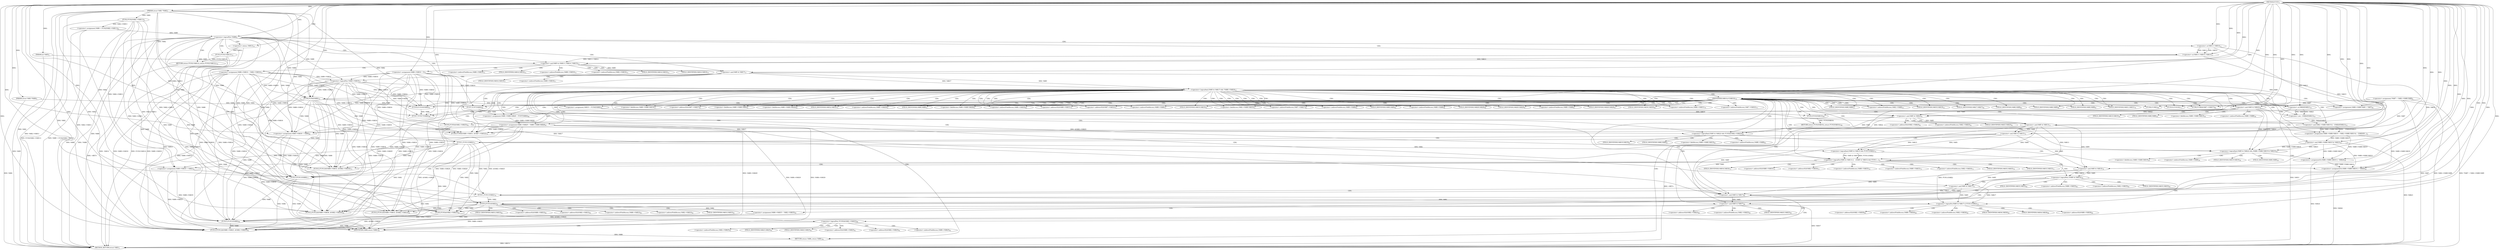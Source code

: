 digraph "FUN1" {  
"8" [label = <(METHOD,FUN1)<SUB>1</SUB>> ]
"289" [label = <(METHOD_RETURN,struct VAR1)<SUB>1</SUB>> ]
"9" [label = <(PARAM,struct VAR1 *VAR2)<SUB>1</SUB>> ]
"10" [label = <(PARAM,struct VAR3 *VAR4)<SUB>1</SUB>> ]
"11" [label = <(PARAM,int VAR5)<SUB>2</SUB>> ]
"14" [label = <(&lt;operator&gt;.assignment,*VAR7 = VAR2-&gt;VAR8.VAR9)<SUB>4</SUB>> ]
"23" [label = <(&lt;operator&gt;.assignment,VAR8 = FUN2(VAR2-&gt;VAR11))<SUB>8</SUB>> ]
"78" [label = <(&lt;operator&gt;.assignment,VAR8-&gt;VAR8.VAR19 = VAR2-&gt;VAR8.VAR19 &amp; ~(VAR20|V...)<SUB>23</SUB>> ]
"132" [label = <(FUN6,FUN6(&amp;VAR7-&gt;VAR27))<SUB>64</SUB>> ]
"137" [label = <(&lt;operator&gt;.assignment,VAR8-&gt;VAR8.VAR9 = VAR7)<SUB>65</SUB>> ]
"144" [label = <(&lt;operator&gt;.assignment,VAR8-&gt;VAR8.VAR28 = FUN7(VAR4))<SUB>66</SUB>> ]
"152" [label = <(&lt;operator&gt;.assignment,VAR8-&gt;VAR29 = VAR8-&gt;VAR8.VAR28)<SUB>67</SUB>> ]
"161" [label = <(&lt;operator&gt;.assignment,VAR8-&gt;VAR30 = VAR8)<SUB>68</SUB>> ]
"166" [label = <(FUN8,FUN8())<SUB>69</SUB>> ]
"167" [label = <(FUN9,FUN9(&amp;VAR8-&gt;VAR31, &amp;VAR7-&gt;VAR32))<SUB>70</SUB>> ]
"176" [label = <(FUN10,FUN10())<SUB>71</SUB>> ]
"279" [label = <(RETURN,return VAR8;,return VAR8;)<SUB>94</SUB>> ]
"282" [label = <(FUN16,FUN16(VAR8))<SUB>97</SUB>> ]
"284" [label = <(FUN17,FUN17(VAR8))<SUB>98</SUB>> ]
"286" [label = <(RETURN,return FUN3(VAR10);,return FUN3(VAR10);)<SUB>99</SUB>> ]
"30" [label = <(&lt;operator&gt;.logicalNot,!VAR8)<SUB>9</SUB>> ]
"38" [label = <(&lt;operator&gt;.and,VAR5 &amp; (VAR13 | VAR14 | VAR15))<SUB>12</SUB>> ]
"61" [label = <(&lt;operator&gt;.logicalAnd,(VAR5 &amp; VAR17) &amp;&amp; !VAR8-&gt;VAR16)<SUB>17</SUB>> ]
"95" [label = <(&lt;operator&gt;.logicalAnd,(VAR5 &amp; VAR22) &amp;&amp; (VAR8-&gt;VAR8.VAR19 &amp; VAR23))<SUB>26</SUB>> ]
"115" [label = <(&lt;operator&gt;.logicalAnd,(VAR5 &amp; VAR22) &amp;&amp; FUN5(&amp;VAR2-&gt;VAR25))<SUB>61</SUB>> ]
"178" [label = <(&lt;operator&gt;.logicalOr,(VAR5 &amp; VAR13) ||
	    ((VAR5 &amp; VAR15) &amp;&amp; FUN11...)<SUB>73</SUB>> ]
"251" [label = <(&lt;operator&gt;.and,VAR5 &amp; VAR17)<SUB>85</SUB>> ]
"258" [label = <(&lt;operator&gt;.and,VAR5 &amp; VAR37)<SUB>89</SUB>> ]
"280" [label = <(IDENTIFIER,VAR8,return VAR8;)<SUB>94</SUB>> ]
"287" [label = <(FUN3,FUN3(VAR10))<SUB>99</SUB>> ]
"25" [label = <(FUN2,FUN2(VAR2-&gt;VAR11))<SUB>8</SUB>> ]
"33" [label = <(RETURN,return FUN3(-VAR12);,return FUN3(-VAR12);)<SUB>10</SUB>> ]
"46" [label = <(&lt;operator&gt;.assignment,VAR8-&gt;VAR16 = 0)<SUB>13</SUB>> ]
"70" [label = <(&lt;operator&gt;.assignment,VAR10 = FUN4(VAR8))<SUB>18</SUB>> ]
"84" [label = <(&lt;operator&gt;.and,VAR2-&gt;VAR8.VAR19 &amp; ~(VAR20|VAR21))<SUB>23</SUB>> ]
"107" [label = <(&lt;operators&gt;.assignmentOr,VAR8-&gt;VAR8.VAR19 |= VAR24)<SUB>28</SUB>> ]
"125" [label = <(&lt;operators&gt;.assignmentOr,VAR8-&gt;VAR8.VAR19 |= VAR26)<SUB>62</SUB>> ]
"150" [label = <(FUN7,FUN7(VAR4))<SUB>66</SUB>> ]
"189" [label = <(FUN12,FUN12(&amp;VAR8-&gt;VAR33, &amp;VAR2-&gt;VAR34))<SUB>75</SUB>> ]
"198" [label = <(&lt;operator&gt;.assignment,VAR8-&gt;VAR35 = VAR2)<SUB>76</SUB>> ]
"203" [label = <(FUN13,FUN13(VAR8))<SUB>77</SUB>> ]
"255" [label = <(FUN15,FUN15(VAR8))<SUB>86</SUB>> ]
"34" [label = <(FUN3,FUN3(-VAR12))<SUB>10</SUB>> ]
"40" [label = <(&lt;operator&gt;.or,VAR13 | VAR14 | VAR15)<SUB>12</SUB>> ]
"53" [label = <(&lt;operator&gt;.assignment,VAR8-&gt;VAR16 = VAR2-&gt;VAR16)<SUB>15</SUB>> ]
"62" [label = <(&lt;operator&gt;.and,VAR5 &amp; VAR17)<SUB>17</SUB>> ]
"65" [label = <(&lt;operator&gt;.logicalNot,!VAR8-&gt;VAR16)<SUB>17</SUB>> ]
"75" [label = <(IDENTIFIER,VAR10,if (VAR10))<SUB>19</SUB>> ]
"90" [label = <(&lt;operator&gt;.not,~(VAR20|VAR21))<SUB>23</SUB>> ]
"96" [label = <(&lt;operator&gt;.and,VAR5 &amp; VAR22)<SUB>26</SUB>> ]
"99" [label = <(&lt;operator&gt;.and,VAR8-&gt;VAR8.VAR19 &amp; VAR23)<SUB>26</SUB>> ]
"116" [label = <(&lt;operator&gt;.and,VAR5 &amp; VAR22)<SUB>61</SUB>> ]
"119" [label = <(FUN5,FUN5(&amp;VAR2-&gt;VAR25))<SUB>61</SUB>> ]
"179" [label = <(&lt;operator&gt;.and,VAR5 &amp; VAR13)<SUB>73</SUB>> ]
"182" [label = <(&lt;operator&gt;.logicalAnd,(VAR5 &amp; VAR15) &amp;&amp; FUN11(VAR2))<SUB>74</SUB>> ]
"263" [label = <(&lt;operator&gt;.logicalNot,!FUN5(&amp;VAR2-&gt;VAR25))<SUB>90</SUB>> ]
"41" [label = <(&lt;operator&gt;.or,VAR13 | VAR14)<SUB>12</SUB>> ]
"72" [label = <(FUN4,FUN4(VAR8))<SUB>18</SUB>> ]
"91" [label = <(&lt;operator&gt;.or,VAR20|VAR21)<SUB>23</SUB>> ]
"183" [label = <(&lt;operator&gt;.and,VAR5 &amp; VAR15)<SUB>74</SUB>> ]
"186" [label = <(FUN11,FUN11(VAR2))<SUB>74</SUB>> ]
"208" [label = <(&lt;operator&gt;.logicalNot,!(VAR5 &amp; VAR14))<SUB>78</SUB>> ]
"270" [label = <(FUN12,FUN12(&amp;VAR8-&gt;VAR25, &amp;VAR2-&gt;VAR25))<SUB>91</SUB>> ]
"35" [label = <(&lt;operator&gt;.minus,-VAR12)<SUB>10</SUB>> ]
"243" [label = <(&lt;operator&gt;.assignment,VAR8-&gt;VAR35 = VAR2-&gt;VAR35)<SUB>83</SUB>> ]
"264" [label = <(FUN5,FUN5(&amp;VAR2-&gt;VAR25))<SUB>90</SUB>> ]
"209" [label = <(&lt;operator&gt;.and,VAR5 &amp; VAR14)<SUB>78</SUB>> ]
"214" [label = <(&lt;operator&gt;.logicalOr,(VAR5 &amp; VAR17) || FUN11(VAR2))<SUB>79</SUB>> ]
"231" [label = <(FUN14,FUN14(VAR2))<SUB>81</SUB>> ]
"221" [label = <(FUN12,FUN12(&amp;VAR8-&gt;VAR36, &amp;VAR2-&gt;VAR36))<SUB>80</SUB>> ]
"234" [label = <(FUN12,FUN12(&amp;VAR8-&gt;VAR33, &amp;VAR2-&gt;VAR33))<SUB>82</SUB>> ]
"215" [label = <(&lt;operator&gt;.and,VAR5 &amp; VAR17)<SUB>79</SUB>> ]
"218" [label = <(FUN11,FUN11(VAR2))<SUB>79</SUB>> ]
"79" [label = <(&lt;operator&gt;.fieldAccess,VAR8-&gt;VAR8.VAR19)<SUB>23</SUB>> ]
"133" [label = <(&lt;operator&gt;.addressOf,&amp;VAR7-&gt;VAR27)<SUB>64</SUB>> ]
"138" [label = <(&lt;operator&gt;.fieldAccess,VAR8-&gt;VAR8.VAR9)<SUB>65</SUB>> ]
"145" [label = <(&lt;operator&gt;.fieldAccess,VAR8-&gt;VAR8.VAR28)<SUB>66</SUB>> ]
"153" [label = <(&lt;operator&gt;.indirectFieldAccess,VAR8-&gt;VAR29)<SUB>67</SUB>> ]
"156" [label = <(&lt;operator&gt;.fieldAccess,VAR8-&gt;VAR8.VAR28)<SUB>67</SUB>> ]
"162" [label = <(&lt;operator&gt;.indirectFieldAccess,VAR8-&gt;VAR30)<SUB>68</SUB>> ]
"168" [label = <(&lt;operator&gt;.addressOf,&amp;VAR8-&gt;VAR31)<SUB>70</SUB>> ]
"172" [label = <(&lt;operator&gt;.addressOf,&amp;VAR7-&gt;VAR32)<SUB>70</SUB>> ]
"80" [label = <(&lt;operator&gt;.indirectFieldAccess,VAR8-&gt;VAR8)<SUB>23</SUB>> ]
"83" [label = <(FIELD_IDENTIFIER,VAR19,VAR19)<SUB>23</SUB>> ]
"85" [label = <(&lt;operator&gt;.fieldAccess,VAR2-&gt;VAR8.VAR19)<SUB>23</SUB>> ]
"134" [label = <(&lt;operator&gt;.indirectFieldAccess,VAR7-&gt;VAR27)<SUB>64</SUB>> ]
"139" [label = <(&lt;operator&gt;.indirectFieldAccess,VAR8-&gt;VAR8)<SUB>65</SUB>> ]
"142" [label = <(FIELD_IDENTIFIER,VAR9,VAR9)<SUB>65</SUB>> ]
"146" [label = <(&lt;operator&gt;.indirectFieldAccess,VAR8-&gt;VAR8)<SUB>66</SUB>> ]
"149" [label = <(FIELD_IDENTIFIER,VAR28,VAR28)<SUB>66</SUB>> ]
"155" [label = <(FIELD_IDENTIFIER,VAR29,VAR29)<SUB>67</SUB>> ]
"157" [label = <(&lt;operator&gt;.indirectFieldAccess,VAR8-&gt;VAR8)<SUB>67</SUB>> ]
"160" [label = <(FIELD_IDENTIFIER,VAR28,VAR28)<SUB>67</SUB>> ]
"164" [label = <(FIELD_IDENTIFIER,VAR30,VAR30)<SUB>68</SUB>> ]
"169" [label = <(&lt;operator&gt;.indirectFieldAccess,VAR8-&gt;VAR31)<SUB>70</SUB>> ]
"173" [label = <(&lt;operator&gt;.indirectFieldAccess,VAR7-&gt;VAR32)<SUB>70</SUB>> ]
"47" [label = <(&lt;operator&gt;.indirectFieldAccess,VAR8-&gt;VAR16)<SUB>13</SUB>> ]
"66" [label = <(&lt;operator&gt;.indirectFieldAccess,VAR8-&gt;VAR16)<SUB>17</SUB>> ]
"82" [label = <(FIELD_IDENTIFIER,VAR8,VAR8)<SUB>23</SUB>> ]
"86" [label = <(&lt;operator&gt;.indirectFieldAccess,VAR2-&gt;VAR8)<SUB>23</SUB>> ]
"89" [label = <(FIELD_IDENTIFIER,VAR19,VAR19)<SUB>23</SUB>> ]
"100" [label = <(&lt;operator&gt;.fieldAccess,VAR8-&gt;VAR8.VAR19)<SUB>26</SUB>> ]
"108" [label = <(&lt;operator&gt;.fieldAccess,VAR8-&gt;VAR8.VAR19)<SUB>28</SUB>> ]
"120" [label = <(&lt;operator&gt;.addressOf,&amp;VAR2-&gt;VAR25)<SUB>61</SUB>> ]
"126" [label = <(&lt;operator&gt;.fieldAccess,VAR8-&gt;VAR8.VAR19)<SUB>62</SUB>> ]
"136" [label = <(FIELD_IDENTIFIER,VAR27,VAR27)<SUB>64</SUB>> ]
"141" [label = <(FIELD_IDENTIFIER,VAR8,VAR8)<SUB>65</SUB>> ]
"148" [label = <(FIELD_IDENTIFIER,VAR8,VAR8)<SUB>66</SUB>> ]
"159" [label = <(FIELD_IDENTIFIER,VAR8,VAR8)<SUB>67</SUB>> ]
"171" [label = <(FIELD_IDENTIFIER,VAR31,VAR31)<SUB>70</SUB>> ]
"175" [label = <(FIELD_IDENTIFIER,VAR32,VAR32)<SUB>70</SUB>> ]
"190" [label = <(&lt;operator&gt;.addressOf,&amp;VAR8-&gt;VAR33)<SUB>75</SUB>> ]
"194" [label = <(&lt;operator&gt;.addressOf,&amp;VAR2-&gt;VAR34)<SUB>75</SUB>> ]
"199" [label = <(&lt;operator&gt;.indirectFieldAccess,VAR8-&gt;VAR35)<SUB>76</SUB>> ]
"49" [label = <(FIELD_IDENTIFIER,VAR16,VAR16)<SUB>13</SUB>> ]
"54" [label = <(&lt;operator&gt;.indirectFieldAccess,VAR8-&gt;VAR16)<SUB>15</SUB>> ]
"57" [label = <(&lt;operator&gt;.indirectFieldAccess,VAR2-&gt;VAR16)<SUB>15</SUB>> ]
"68" [label = <(FIELD_IDENTIFIER,VAR16,VAR16)<SUB>17</SUB>> ]
"88" [label = <(FIELD_IDENTIFIER,VAR8,VAR8)<SUB>23</SUB>> ]
"101" [label = <(&lt;operator&gt;.indirectFieldAccess,VAR8-&gt;VAR8)<SUB>26</SUB>> ]
"104" [label = <(FIELD_IDENTIFIER,VAR19,VAR19)<SUB>26</SUB>> ]
"109" [label = <(&lt;operator&gt;.indirectFieldAccess,VAR8-&gt;VAR8)<SUB>28</SUB>> ]
"112" [label = <(FIELD_IDENTIFIER,VAR19,VAR19)<SUB>28</SUB>> ]
"121" [label = <(&lt;operator&gt;.indirectFieldAccess,VAR2-&gt;VAR25)<SUB>61</SUB>> ]
"127" [label = <(&lt;operator&gt;.indirectFieldAccess,VAR8-&gt;VAR8)<SUB>62</SUB>> ]
"130" [label = <(FIELD_IDENTIFIER,VAR19,VAR19)<SUB>62</SUB>> ]
"191" [label = <(&lt;operator&gt;.indirectFieldAccess,VAR8-&gt;VAR33)<SUB>75</SUB>> ]
"195" [label = <(&lt;operator&gt;.indirectFieldAccess,VAR2-&gt;VAR34)<SUB>75</SUB>> ]
"201" [label = <(FIELD_IDENTIFIER,VAR35,VAR35)<SUB>76</SUB>> ]
"56" [label = <(FIELD_IDENTIFIER,VAR16,VAR16)<SUB>15</SUB>> ]
"59" [label = <(FIELD_IDENTIFIER,VAR16,VAR16)<SUB>15</SUB>> ]
"103" [label = <(FIELD_IDENTIFIER,VAR8,VAR8)<SUB>26</SUB>> ]
"111" [label = <(FIELD_IDENTIFIER,VAR8,VAR8)<SUB>28</SUB>> ]
"123" [label = <(FIELD_IDENTIFIER,VAR25,VAR25)<SUB>61</SUB>> ]
"129" [label = <(FIELD_IDENTIFIER,VAR8,VAR8)<SUB>62</SUB>> ]
"193" [label = <(FIELD_IDENTIFIER,VAR33,VAR33)<SUB>75</SUB>> ]
"197" [label = <(FIELD_IDENTIFIER,VAR34,VAR34)<SUB>75</SUB>> ]
"265" [label = <(&lt;operator&gt;.addressOf,&amp;VAR2-&gt;VAR25)<SUB>90</SUB>> ]
"271" [label = <(&lt;operator&gt;.addressOf,&amp;VAR8-&gt;VAR25)<SUB>91</SUB>> ]
"275" [label = <(&lt;operator&gt;.addressOf,&amp;VAR2-&gt;VAR25)<SUB>91</SUB>> ]
"244" [label = <(&lt;operator&gt;.indirectFieldAccess,VAR8-&gt;VAR35)<SUB>83</SUB>> ]
"247" [label = <(&lt;operator&gt;.indirectFieldAccess,VAR2-&gt;VAR35)<SUB>83</SUB>> ]
"266" [label = <(&lt;operator&gt;.indirectFieldAccess,VAR2-&gt;VAR25)<SUB>90</SUB>> ]
"272" [label = <(&lt;operator&gt;.indirectFieldAccess,VAR8-&gt;VAR25)<SUB>91</SUB>> ]
"276" [label = <(&lt;operator&gt;.indirectFieldAccess,VAR2-&gt;VAR25)<SUB>91</SUB>> ]
"246" [label = <(FIELD_IDENTIFIER,VAR35,VAR35)<SUB>83</SUB>> ]
"249" [label = <(FIELD_IDENTIFIER,VAR35,VAR35)<SUB>83</SUB>> ]
"268" [label = <(FIELD_IDENTIFIER,VAR25,VAR25)<SUB>90</SUB>> ]
"274" [label = <(FIELD_IDENTIFIER,VAR25,VAR25)<SUB>91</SUB>> ]
"278" [label = <(FIELD_IDENTIFIER,VAR25,VAR25)<SUB>91</SUB>> ]
"222" [label = <(&lt;operator&gt;.addressOf,&amp;VAR8-&gt;VAR36)<SUB>80</SUB>> ]
"226" [label = <(&lt;operator&gt;.addressOf,&amp;VAR2-&gt;VAR36)<SUB>80</SUB>> ]
"235" [label = <(&lt;operator&gt;.addressOf,&amp;VAR8-&gt;VAR33)<SUB>82</SUB>> ]
"239" [label = <(&lt;operator&gt;.addressOf,&amp;VAR2-&gt;VAR33)<SUB>82</SUB>> ]
"223" [label = <(&lt;operator&gt;.indirectFieldAccess,VAR8-&gt;VAR36)<SUB>80</SUB>> ]
"227" [label = <(&lt;operator&gt;.indirectFieldAccess,VAR2-&gt;VAR36)<SUB>80</SUB>> ]
"236" [label = <(&lt;operator&gt;.indirectFieldAccess,VAR8-&gt;VAR33)<SUB>82</SUB>> ]
"240" [label = <(&lt;operator&gt;.indirectFieldAccess,VAR2-&gt;VAR33)<SUB>82</SUB>> ]
"225" [label = <(FIELD_IDENTIFIER,VAR36,VAR36)<SUB>80</SUB>> ]
"229" [label = <(FIELD_IDENTIFIER,VAR36,VAR36)<SUB>80</SUB>> ]
"238" [label = <(FIELD_IDENTIFIER,VAR33,VAR33)<SUB>82</SUB>> ]
"242" [label = <(FIELD_IDENTIFIER,VAR33,VAR33)<SUB>82</SUB>> ]
  "286" -> "289"  [ label = "DDG: &lt;RET&gt;"] 
  "33" -> "289"  [ label = "DDG: &lt;RET&gt;"] 
  "279" -> "289"  [ label = "DDG: &lt;RET&gt;"] 
  "9" -> "289"  [ label = "DDG: VAR2"] 
  "10" -> "289"  [ label = "DDG: VAR4"] 
  "11" -> "289"  [ label = "DDG: VAR5"] 
  "14" -> "289"  [ label = "DDG: VAR7"] 
  "14" -> "289"  [ label = "DDG: VAR2-&gt;VAR8.VAR9"] 
  "14" -> "289"  [ label = "DDG: *VAR7 = VAR2-&gt;VAR8.VAR9"] 
  "25" -> "289"  [ label = "DDG: VAR2-&gt;VAR11"] 
  "23" -> "289"  [ label = "DDG: FUN2(VAR2-&gt;VAR11)"] 
  "23" -> "289"  [ label = "DDG: VAR8 = FUN2(VAR2-&gt;VAR11)"] 
  "30" -> "289"  [ label = "DDG: VAR8"] 
  "30" -> "289"  [ label = "DDG: !VAR8"] 
  "35" -> "289"  [ label = "DDG: VAR12"] 
  "34" -> "289"  [ label = "DDG: -VAR12"] 
  "34" -> "289"  [ label = "DDG: FUN3(-VAR12)"] 
  "107" -> "289"  [ label = "DDG: VAR24"] 
  "258" -> "289"  [ label = "DDG: VAR37"] 
  "99" -> "289"  [ label = "DDG: VAR23"] 
  "125" -> "289"  [ label = "DDG: VAR26"] 
  "91" -> "289"  [ label = "DDG: VAR21"] 
  "8" -> "9"  [ label = "DDG: "] 
  "8" -> "10"  [ label = "DDG: "] 
  "8" -> "11"  [ label = "DDG: "] 
  "25" -> "23"  [ label = "DDG: VAR2-&gt;VAR11"] 
  "84" -> "78"  [ label = "DDG: VAR2-&gt;VAR8.VAR19"] 
  "84" -> "78"  [ label = "DDG: ~(VAR20|VAR21)"] 
  "14" -> "137"  [ label = "DDG: VAR7"] 
  "8" -> "137"  [ label = "DDG: "] 
  "150" -> "144"  [ label = "DDG: VAR4"] 
  "144" -> "152"  [ label = "DDG: VAR8-&gt;VAR8.VAR28"] 
  "30" -> "161"  [ label = "DDG: VAR8"] 
  "53" -> "161"  [ label = "DDG: VAR8-&gt;VAR16"] 
  "46" -> "161"  [ label = "DDG: VAR8-&gt;VAR16"] 
  "65" -> "161"  [ label = "DDG: VAR8-&gt;VAR16"] 
  "72" -> "161"  [ label = "DDG: VAR8"] 
  "152" -> "161"  [ label = "DDG: VAR8-&gt;VAR29"] 
  "8" -> "161"  [ label = "DDG: "] 
  "8" -> "166"  [ label = "DDG: "] 
  "8" -> "176"  [ label = "DDG: "] 
  "280" -> "279"  [ label = "DDG: VAR8"] 
  "287" -> "286"  [ label = "DDG: FUN3(VAR10)"] 
  "14" -> "132"  [ label = "DDG: VAR7"] 
  "30" -> "167"  [ label = "DDG: VAR8"] 
  "53" -> "167"  [ label = "DDG: VAR8-&gt;VAR16"] 
  "46" -> "167"  [ label = "DDG: VAR8-&gt;VAR16"] 
  "65" -> "167"  [ label = "DDG: VAR8-&gt;VAR16"] 
  "72" -> "167"  [ label = "DDG: VAR8"] 
  "152" -> "167"  [ label = "DDG: VAR8-&gt;VAR29"] 
  "8" -> "167"  [ label = "DDG: "] 
  "14" -> "167"  [ label = "DDG: VAR7"] 
  "46" -> "280"  [ label = "DDG: VAR8-&gt;VAR16"] 
  "203" -> "280"  [ label = "DDG: VAR8"] 
  "65" -> "280"  [ label = "DDG: VAR8-&gt;VAR16"] 
  "243" -> "280"  [ label = "DDG: VAR8-&gt;VAR35"] 
  "53" -> "280"  [ label = "DDG: VAR8-&gt;VAR16"] 
  "161" -> "280"  [ label = "DDG: VAR8-&gt;VAR30"] 
  "152" -> "280"  [ label = "DDG: VAR8-&gt;VAR29"] 
  "255" -> "280"  [ label = "DDG: VAR8"] 
  "198" -> "280"  [ label = "DDG: VAR8-&gt;VAR35"] 
  "8" -> "280"  [ label = "DDG: "] 
  "30" -> "280"  [ label = "DDG: VAR8"] 
  "72" -> "280"  [ label = "DDG: VAR8"] 
  "53" -> "282"  [ label = "DDG: VAR8-&gt;VAR16"] 
  "46" -> "282"  [ label = "DDG: VAR8-&gt;VAR16"] 
  "65" -> "282"  [ label = "DDG: VAR8-&gt;VAR16"] 
  "72" -> "282"  [ label = "DDG: VAR8"] 
  "8" -> "282"  [ label = "DDG: "] 
  "53" -> "284"  [ label = "DDG: VAR8-&gt;VAR16"] 
  "46" -> "284"  [ label = "DDG: VAR8-&gt;VAR16"] 
  "65" -> "284"  [ label = "DDG: VAR8-&gt;VAR16"] 
  "282" -> "284"  [ label = "DDG: VAR8"] 
  "8" -> "284"  [ label = "DDG: "] 
  "9" -> "25"  [ label = "DDG: VAR2"] 
  "23" -> "30"  [ label = "DDG: VAR8"] 
  "8" -> "30"  [ label = "DDG: "] 
  "34" -> "33"  [ label = "DDG: FUN3(-VAR12)"] 
  "11" -> "38"  [ label = "DDG: VAR5"] 
  "8" -> "38"  [ label = "DDG: "] 
  "40" -> "38"  [ label = "DDG: VAR13 | VAR14"] 
  "40" -> "38"  [ label = "DDG: VAR15"] 
  "8" -> "46"  [ label = "DDG: "] 
  "62" -> "61"  [ label = "DDG: VAR5"] 
  "62" -> "61"  [ label = "DDG: VAR17"] 
  "65" -> "61"  [ label = "DDG: VAR8-&gt;VAR16"] 
  "72" -> "70"  [ label = "DDG: VAR8"] 
  "90" -> "84"  [ label = "DDG: VAR20|VAR21"] 
  "96" -> "95"  [ label = "DDG: VAR5"] 
  "96" -> "95"  [ label = "DDG: VAR22"] 
  "99" -> "95"  [ label = "DDG: VAR8-&gt;VAR8.VAR19"] 
  "99" -> "95"  [ label = "DDG: VAR23"] 
  "8" -> "107"  [ label = "DDG: "] 
  "116" -> "115"  [ label = "DDG: VAR5"] 
  "116" -> "115"  [ label = "DDG: VAR22"] 
  "119" -> "115"  [ label = "DDG: &amp;VAR2-&gt;VAR25"] 
  "8" -> "125"  [ label = "DDG: "] 
  "10" -> "150"  [ label = "DDG: VAR4"] 
  "8" -> "150"  [ label = "DDG: "] 
  "179" -> "178"  [ label = "DDG: VAR5"] 
  "179" -> "178"  [ label = "DDG: VAR13"] 
  "182" -> "178"  [ label = "DDG: VAR5 &amp; VAR15"] 
  "182" -> "178"  [ label = "DDG: FUN11(VAR2)"] 
  "9" -> "198"  [ label = "DDG: VAR2"] 
  "25" -> "198"  [ label = "DDG: VAR2-&gt;VAR11"] 
  "186" -> "198"  [ label = "DDG: VAR2"] 
  "8" -> "198"  [ label = "DDG: "] 
  "179" -> "251"  [ label = "DDG: VAR5"] 
  "183" -> "251"  [ label = "DDG: VAR5"] 
  "209" -> "251"  [ label = "DDG: VAR5"] 
  "215" -> "251"  [ label = "DDG: VAR5"] 
  "8" -> "251"  [ label = "DDG: "] 
  "62" -> "251"  [ label = "DDG: VAR17"] 
  "215" -> "251"  [ label = "DDG: VAR17"] 
  "251" -> "258"  [ label = "DDG: VAR5"] 
  "8" -> "258"  [ label = "DDG: "] 
  "70" -> "287"  [ label = "DDG: VAR10"] 
  "8" -> "287"  [ label = "DDG: "] 
  "41" -> "40"  [ label = "DDG: VAR13"] 
  "41" -> "40"  [ label = "DDG: VAR14"] 
  "8" -> "40"  [ label = "DDG: "] 
  "9" -> "53"  [ label = "DDG: VAR2"] 
  "38" -> "62"  [ label = "DDG: VAR5"] 
  "8" -> "62"  [ label = "DDG: "] 
  "30" -> "65"  [ label = "DDG: VAR8"] 
  "53" -> "65"  [ label = "DDG: VAR8-&gt;VAR16"] 
  "46" -> "65"  [ label = "DDG: VAR8-&gt;VAR16"] 
  "8" -> "75"  [ label = "DDG: "] 
  "91" -> "90"  [ label = "DDG: VAR20"] 
  "91" -> "90"  [ label = "DDG: VAR21"] 
  "62" -> "96"  [ label = "DDG: VAR5"] 
  "8" -> "96"  [ label = "DDG: "] 
  "78" -> "99"  [ label = "DDG: VAR8-&gt;VAR8.VAR19"] 
  "8" -> "99"  [ label = "DDG: "] 
  "78" -> "107"  [ label = "DDG: VAR8-&gt;VAR8.VAR19"] 
  "99" -> "107"  [ label = "DDG: VAR8-&gt;VAR8.VAR19"] 
  "96" -> "116"  [ label = "DDG: VAR5"] 
  "8" -> "116"  [ label = "DDG: "] 
  "96" -> "116"  [ label = "DDG: VAR22"] 
  "9" -> "119"  [ label = "DDG: VAR2"] 
  "78" -> "125"  [ label = "DDG: VAR8-&gt;VAR8.VAR19"] 
  "99" -> "125"  [ label = "DDG: VAR8-&gt;VAR8.VAR19"] 
  "107" -> "125"  [ label = "DDG: VAR8-&gt;VAR8.VAR19"] 
  "116" -> "179"  [ label = "DDG: VAR5"] 
  "8" -> "179"  [ label = "DDG: "] 
  "41" -> "179"  [ label = "DDG: VAR13"] 
  "183" -> "182"  [ label = "DDG: VAR5"] 
  "183" -> "182"  [ label = "DDG: VAR15"] 
  "186" -> "182"  [ label = "DDG: VAR2"] 
  "30" -> "189"  [ label = "DDG: VAR8"] 
  "53" -> "189"  [ label = "DDG: VAR8-&gt;VAR16"] 
  "46" -> "189"  [ label = "DDG: VAR8-&gt;VAR16"] 
  "65" -> "189"  [ label = "DDG: VAR8-&gt;VAR16"] 
  "72" -> "189"  [ label = "DDG: VAR8"] 
  "152" -> "189"  [ label = "DDG: VAR8-&gt;VAR29"] 
  "8" -> "189"  [ label = "DDG: "] 
  "9" -> "189"  [ label = "DDG: VAR2"] 
  "186" -> "189"  [ label = "DDG: VAR2"] 
  "53" -> "203"  [ label = "DDG: VAR8-&gt;VAR16"] 
  "46" -> "203"  [ label = "DDG: VAR8-&gt;VAR16"] 
  "65" -> "203"  [ label = "DDG: VAR8-&gt;VAR16"] 
  "152" -> "203"  [ label = "DDG: VAR8-&gt;VAR29"] 
  "161" -> "203"  [ label = "DDG: VAR8-&gt;VAR30"] 
  "198" -> "203"  [ label = "DDG: VAR8-&gt;VAR35"] 
  "8" -> "203"  [ label = "DDG: "] 
  "30" -> "203"  [ label = "DDG: VAR8"] 
  "72" -> "203"  [ label = "DDG: VAR8"] 
  "53" -> "255"  [ label = "DDG: VAR8-&gt;VAR16"] 
  "46" -> "255"  [ label = "DDG: VAR8-&gt;VAR16"] 
  "65" -> "255"  [ label = "DDG: VAR8-&gt;VAR16"] 
  "152" -> "255"  [ label = "DDG: VAR8-&gt;VAR29"] 
  "161" -> "255"  [ label = "DDG: VAR8-&gt;VAR30"] 
  "243" -> "255"  [ label = "DDG: VAR8-&gt;VAR35"] 
  "198" -> "255"  [ label = "DDG: VAR8-&gt;VAR35"] 
  "203" -> "255"  [ label = "DDG: VAR8"] 
  "8" -> "255"  [ label = "DDG: "] 
  "30" -> "255"  [ label = "DDG: VAR8"] 
  "72" -> "255"  [ label = "DDG: VAR8"] 
  "35" -> "34"  [ label = "DDG: VAR12"] 
  "8" -> "41"  [ label = "DDG: "] 
  "30" -> "72"  [ label = "DDG: VAR8"] 
  "53" -> "72"  [ label = "DDG: VAR8-&gt;VAR16"] 
  "46" -> "72"  [ label = "DDG: VAR8-&gt;VAR16"] 
  "65" -> "72"  [ label = "DDG: VAR8-&gt;VAR16"] 
  "8" -> "72"  [ label = "DDG: "] 
  "8" -> "91"  [ label = "DDG: "] 
  "179" -> "183"  [ label = "DDG: VAR5"] 
  "8" -> "183"  [ label = "DDG: "] 
  "40" -> "183"  [ label = "DDG: VAR15"] 
  "9" -> "186"  [ label = "DDG: VAR2"] 
  "25" -> "186"  [ label = "DDG: VAR2-&gt;VAR11"] 
  "8" -> "186"  [ label = "DDG: "] 
  "264" -> "263"  [ label = "DDG: &amp;VAR2-&gt;VAR25"] 
  "8" -> "35"  [ label = "DDG: "] 
  "209" -> "208"  [ label = "DDG: VAR5"] 
  "209" -> "208"  [ label = "DDG: VAR14"] 
  "231" -> "243"  [ label = "DDG: VAR2"] 
  "119" -> "264"  [ label = "DDG: &amp;VAR2-&gt;VAR25"] 
  "9" -> "264"  [ label = "DDG: VAR2"] 
  "186" -> "264"  [ label = "DDG: VAR2"] 
  "231" -> "264"  [ label = "DDG: VAR2"] 
  "25" -> "264"  [ label = "DDG: VAR2-&gt;VAR11"] 
  "8" -> "264"  [ label = "DDG: "] 
  "203" -> "270"  [ label = "DDG: VAR8"] 
  "255" -> "270"  [ label = "DDG: VAR8"] 
  "30" -> "270"  [ label = "DDG: VAR8"] 
  "53" -> "270"  [ label = "DDG: VAR8-&gt;VAR16"] 
  "46" -> "270"  [ label = "DDG: VAR8-&gt;VAR16"] 
  "65" -> "270"  [ label = "DDG: VAR8-&gt;VAR16"] 
  "72" -> "270"  [ label = "DDG: VAR8"] 
  "152" -> "270"  [ label = "DDG: VAR8-&gt;VAR29"] 
  "8" -> "270"  [ label = "DDG: "] 
  "264" -> "270"  [ label = "DDG: &amp;VAR2-&gt;VAR25"] 
  "9" -> "270"  [ label = "DDG: VAR2"] 
  "119" -> "270"  [ label = "DDG: &amp;VAR2-&gt;VAR25"] 
  "186" -> "270"  [ label = "DDG: VAR2"] 
  "231" -> "270"  [ label = "DDG: VAR2"] 
  "25" -> "270"  [ label = "DDG: VAR2-&gt;VAR11"] 
  "179" -> "209"  [ label = "DDG: VAR5"] 
  "183" -> "209"  [ label = "DDG: VAR5"] 
  "8" -> "209"  [ label = "DDG: "] 
  "41" -> "209"  [ label = "DDG: VAR14"] 
  "215" -> "214"  [ label = "DDG: VAR5"] 
  "215" -> "214"  [ label = "DDG: VAR17"] 
  "218" -> "214"  [ label = "DDG: VAR2"] 
  "182" -> "214"  [ label = "DDG: FUN11(VAR2)"] 
  "9" -> "231"  [ label = "DDG: VAR2"] 
  "25" -> "231"  [ label = "DDG: VAR2-&gt;VAR11"] 
  "186" -> "231"  [ label = "DDG: VAR2"] 
  "218" -> "231"  [ label = "DDG: VAR2"] 
  "8" -> "231"  [ label = "DDG: "] 
  "209" -> "215"  [ label = "DDG: VAR5"] 
  "8" -> "215"  [ label = "DDG: "] 
  "62" -> "215"  [ label = "DDG: VAR17"] 
  "9" -> "218"  [ label = "DDG: VAR2"] 
  "25" -> "218"  [ label = "DDG: VAR2-&gt;VAR11"] 
  "186" -> "218"  [ label = "DDG: VAR2"] 
  "8" -> "218"  [ label = "DDG: "] 
  "30" -> "221"  [ label = "DDG: VAR8"] 
  "53" -> "221"  [ label = "DDG: VAR8-&gt;VAR16"] 
  "46" -> "221"  [ label = "DDG: VAR8-&gt;VAR16"] 
  "65" -> "221"  [ label = "DDG: VAR8-&gt;VAR16"] 
  "72" -> "221"  [ label = "DDG: VAR8"] 
  "152" -> "221"  [ label = "DDG: VAR8-&gt;VAR29"] 
  "8" -> "221"  [ label = "DDG: "] 
  "9" -> "221"  [ label = "DDG: VAR2"] 
  "186" -> "221"  [ label = "DDG: VAR2"] 
  "218" -> "221"  [ label = "DDG: VAR2"] 
  "30" -> "234"  [ label = "DDG: VAR8"] 
  "53" -> "234"  [ label = "DDG: VAR8-&gt;VAR16"] 
  "46" -> "234"  [ label = "DDG: VAR8-&gt;VAR16"] 
  "65" -> "234"  [ label = "DDG: VAR8-&gt;VAR16"] 
  "72" -> "234"  [ label = "DDG: VAR8"] 
  "152" -> "234"  [ label = "DDG: VAR8-&gt;VAR29"] 
  "8" -> "234"  [ label = "DDG: "] 
  "231" -> "234"  [ label = "DDG: VAR2"] 
  "30" -> "34"  [ label = "CDG: "] 
  "30" -> "38"  [ label = "CDG: "] 
  "30" -> "40"  [ label = "CDG: "] 
  "30" -> "61"  [ label = "CDG: "] 
  "30" -> "41"  [ label = "CDG: "] 
  "30" -> "35"  [ label = "CDG: "] 
  "30" -> "33"  [ label = "CDG: "] 
  "30" -> "62"  [ label = "CDG: "] 
  "38" -> "59"  [ label = "CDG: "] 
  "38" -> "54"  [ label = "CDG: "] 
  "38" -> "49"  [ label = "CDG: "] 
  "38" -> "53"  [ label = "CDG: "] 
  "38" -> "57"  [ label = "CDG: "] 
  "38" -> "56"  [ label = "CDG: "] 
  "38" -> "47"  [ label = "CDG: "] 
  "38" -> "46"  [ label = "CDG: "] 
  "61" -> "167"  [ label = "CDG: "] 
  "61" -> "136"  [ label = "CDG: "] 
  "61" -> "146"  [ label = "CDG: "] 
  "61" -> "161"  [ label = "CDG: "] 
  "61" -> "84"  [ label = "CDG: "] 
  "61" -> "150"  [ label = "CDG: "] 
  "61" -> "95"  [ label = "CDG: "] 
  "61" -> "162"  [ label = "CDG: "] 
  "61" -> "168"  [ label = "CDG: "] 
  "61" -> "134"  [ label = "CDG: "] 
  "61" -> "138"  [ label = "CDG: "] 
  "61" -> "148"  [ label = "CDG: "] 
  "61" -> "80"  [ label = "CDG: "] 
  "61" -> "152"  [ label = "CDG: "] 
  "61" -> "258"  [ label = "CDG: "] 
  "61" -> "88"  [ label = "CDG: "] 
  "61" -> "70"  [ label = "CDG: "] 
  "61" -> "86"  [ label = "CDG: "] 
  "61" -> "160"  [ label = "CDG: "] 
  "61" -> "141"  [ label = "CDG: "] 
  "61" -> "116"  [ label = "CDG: "] 
  "61" -> "72"  [ label = "CDG: "] 
  "61" -> "159"  [ label = "CDG: "] 
  "61" -> "176"  [ label = "CDG: "] 
  "61" -> "133"  [ label = "CDG: "] 
  "61" -> "172"  [ label = "CDG: "] 
  "61" -> "115"  [ label = "CDG: "] 
  "61" -> "96"  [ label = "CDG: "] 
  "61" -> "75"  [ label = "CDG: "] 
  "61" -> "145"  [ label = "CDG: "] 
  "61" -> "169"  [ label = "CDG: "] 
  "61" -> "85"  [ label = "CDG: "] 
  "61" -> "179"  [ label = "CDG: "] 
  "61" -> "178"  [ label = "CDG: "] 
  "61" -> "149"  [ label = "CDG: "] 
  "61" -> "132"  [ label = "CDG: "] 
  "61" -> "279"  [ label = "CDG: "] 
  "61" -> "153"  [ label = "CDG: "] 
  "61" -> "144"  [ label = "CDG: "] 
  "61" -> "91"  [ label = "CDG: "] 
  "61" -> "90"  [ label = "CDG: "] 
  "61" -> "173"  [ label = "CDG: "] 
  "61" -> "137"  [ label = "CDG: "] 
  "61" -> "79"  [ label = "CDG: "] 
  "61" -> "164"  [ label = "CDG: "] 
  "61" -> "155"  [ label = "CDG: "] 
  "61" -> "139"  [ label = "CDG: "] 
  "61" -> "171"  [ label = "CDG: "] 
  "61" -> "89"  [ label = "CDG: "] 
  "61" -> "166"  [ label = "CDG: "] 
  "61" -> "142"  [ label = "CDG: "] 
  "61" -> "157"  [ label = "CDG: "] 
  "61" -> "251"  [ label = "CDG: "] 
  "61" -> "82"  [ label = "CDG: "] 
  "61" -> "83"  [ label = "CDG: "] 
  "61" -> "175"  [ label = "CDG: "] 
  "61" -> "156"  [ label = "CDG: "] 
  "61" -> "78"  [ label = "CDG: "] 
  "95" -> "112"  [ label = "CDG: "] 
  "95" -> "108"  [ label = "CDG: "] 
  "95" -> "109"  [ label = "CDG: "] 
  "95" -> "107"  [ label = "CDG: "] 
  "95" -> "111"  [ label = "CDG: "] 
  "115" -> "129"  [ label = "CDG: "] 
  "115" -> "127"  [ label = "CDG: "] 
  "115" -> "130"  [ label = "CDG: "] 
  "115" -> "126"  [ label = "CDG: "] 
  "115" -> "125"  [ label = "CDG: "] 
  "178" -> "209"  [ label = "CDG: "] 
  "178" -> "208"  [ label = "CDG: "] 
  "178" -> "195"  [ label = "CDG: "] 
  "178" -> "190"  [ label = "CDG: "] 
  "178" -> "194"  [ label = "CDG: "] 
  "178" -> "201"  [ label = "CDG: "] 
  "178" -> "199"  [ label = "CDG: "] 
  "178" -> "197"  [ label = "CDG: "] 
  "178" -> "198"  [ label = "CDG: "] 
  "178" -> "189"  [ label = "CDG: "] 
  "178" -> "191"  [ label = "CDG: "] 
  "178" -> "193"  [ label = "CDG: "] 
  "178" -> "203"  [ label = "CDG: "] 
  "251" -> "255"  [ label = "CDG: "] 
  "258" -> "264"  [ label = "CDG: "] 
  "258" -> "268"  [ label = "CDG: "] 
  "258" -> "265"  [ label = "CDG: "] 
  "258" -> "263"  [ label = "CDG: "] 
  "258" -> "266"  [ label = "CDG: "] 
  "62" -> "68"  [ label = "CDG: "] 
  "62" -> "66"  [ label = "CDG: "] 
  "62" -> "65"  [ label = "CDG: "] 
  "96" -> "104"  [ label = "CDG: "] 
  "96" -> "100"  [ label = "CDG: "] 
  "96" -> "103"  [ label = "CDG: "] 
  "96" -> "101"  [ label = "CDG: "] 
  "96" -> "99"  [ label = "CDG: "] 
  "116" -> "120"  [ label = "CDG: "] 
  "116" -> "123"  [ label = "CDG: "] 
  "116" -> "119"  [ label = "CDG: "] 
  "116" -> "121"  [ label = "CDG: "] 
  "179" -> "182"  [ label = "CDG: "] 
  "179" -> "183"  [ label = "CDG: "] 
  "75" -> "167"  [ label = "CDG: "] 
  "75" -> "136"  [ label = "CDG: "] 
  "75" -> "146"  [ label = "CDG: "] 
  "75" -> "161"  [ label = "CDG: "] 
  "75" -> "84"  [ label = "CDG: "] 
  "75" -> "150"  [ label = "CDG: "] 
  "75" -> "95"  [ label = "CDG: "] 
  "75" -> "162"  [ label = "CDG: "] 
  "75" -> "168"  [ label = "CDG: "] 
  "75" -> "134"  [ label = "CDG: "] 
  "75" -> "138"  [ label = "CDG: "] 
  "75" -> "148"  [ label = "CDG: "] 
  "75" -> "80"  [ label = "CDG: "] 
  "75" -> "152"  [ label = "CDG: "] 
  "75" -> "258"  [ label = "CDG: "] 
  "75" -> "88"  [ label = "CDG: "] 
  "75" -> "86"  [ label = "CDG: "] 
  "75" -> "160"  [ label = "CDG: "] 
  "75" -> "141"  [ label = "CDG: "] 
  "75" -> "116"  [ label = "CDG: "] 
  "75" -> "159"  [ label = "CDG: "] 
  "75" -> "176"  [ label = "CDG: "] 
  "75" -> "133"  [ label = "CDG: "] 
  "75" -> "172"  [ label = "CDG: "] 
  "75" -> "115"  [ label = "CDG: "] 
  "75" -> "96"  [ label = "CDG: "] 
  "75" -> "282"  [ label = "CDG: "] 
  "75" -> "145"  [ label = "CDG: "] 
  "75" -> "169"  [ label = "CDG: "] 
  "75" -> "85"  [ label = "CDG: "] 
  "75" -> "179"  [ label = "CDG: "] 
  "75" -> "178"  [ label = "CDG: "] 
  "75" -> "149"  [ label = "CDG: "] 
  "75" -> "132"  [ label = "CDG: "] 
  "75" -> "279"  [ label = "CDG: "] 
  "75" -> "153"  [ label = "CDG: "] 
  "75" -> "144"  [ label = "CDG: "] 
  "75" -> "91"  [ label = "CDG: "] 
  "75" -> "284"  [ label = "CDG: "] 
  "75" -> "90"  [ label = "CDG: "] 
  "75" -> "173"  [ label = "CDG: "] 
  "75" -> "137"  [ label = "CDG: "] 
  "75" -> "79"  [ label = "CDG: "] 
  "75" -> "164"  [ label = "CDG: "] 
  "75" -> "155"  [ label = "CDG: "] 
  "75" -> "139"  [ label = "CDG: "] 
  "75" -> "286"  [ label = "CDG: "] 
  "75" -> "171"  [ label = "CDG: "] 
  "75" -> "89"  [ label = "CDG: "] 
  "75" -> "287"  [ label = "CDG: "] 
  "75" -> "166"  [ label = "CDG: "] 
  "75" -> "142"  [ label = "CDG: "] 
  "75" -> "157"  [ label = "CDG: "] 
  "75" -> "251"  [ label = "CDG: "] 
  "75" -> "82"  [ label = "CDG: "] 
  "75" -> "83"  [ label = "CDG: "] 
  "75" -> "175"  [ label = "CDG: "] 
  "75" -> "156"  [ label = "CDG: "] 
  "75" -> "78"  [ label = "CDG: "] 
  "183" -> "186"  [ label = "CDG: "] 
  "263" -> "272"  [ label = "CDG: "] 
  "263" -> "276"  [ label = "CDG: "] 
  "263" -> "274"  [ label = "CDG: "] 
  "263" -> "278"  [ label = "CDG: "] 
  "263" -> "275"  [ label = "CDG: "] 
  "263" -> "270"  [ label = "CDG: "] 
  "263" -> "271"  [ label = "CDG: "] 
  "208" -> "214"  [ label = "CDG: "] 
  "208" -> "215"  [ label = "CDG: "] 
  "208" -> "243"  [ label = "CDG: "] 
  "208" -> "247"  [ label = "CDG: "] 
  "208" -> "249"  [ label = "CDG: "] 
  "208" -> "244"  [ label = "CDG: "] 
  "208" -> "231"  [ label = "CDG: "] 
  "208" -> "246"  [ label = "CDG: "] 
  "214" -> "226"  [ label = "CDG: "] 
  "214" -> "229"  [ label = "CDG: "] 
  "214" -> "227"  [ label = "CDG: "] 
  "214" -> "222"  [ label = "CDG: "] 
  "214" -> "225"  [ label = "CDG: "] 
  "214" -> "223"  [ label = "CDG: "] 
  "214" -> "221"  [ label = "CDG: "] 
  "231" -> "240"  [ label = "CDG: "] 
  "231" -> "242"  [ label = "CDG: "] 
  "231" -> "238"  [ label = "CDG: "] 
  "231" -> "236"  [ label = "CDG: "] 
  "231" -> "239"  [ label = "CDG: "] 
  "231" -> "235"  [ label = "CDG: "] 
  "231" -> "234"  [ label = "CDG: "] 
  "215" -> "218"  [ label = "CDG: "] 
}
